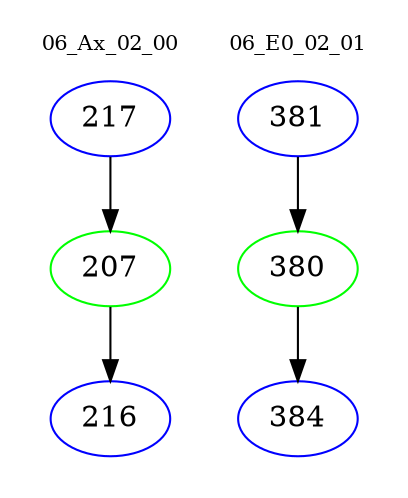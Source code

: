 digraph{
subgraph cluster_0 {
color = white
label = "06_Ax_02_00";
fontsize=10;
T0_217 [label="217", color="blue"]
T0_217 -> T0_207 [color="black"]
T0_207 [label="207", color="green"]
T0_207 -> T0_216 [color="black"]
T0_216 [label="216", color="blue"]
}
subgraph cluster_1 {
color = white
label = "06_E0_02_01";
fontsize=10;
T1_381 [label="381", color="blue"]
T1_381 -> T1_380 [color="black"]
T1_380 [label="380", color="green"]
T1_380 -> T1_384 [color="black"]
T1_384 [label="384", color="blue"]
}
}
